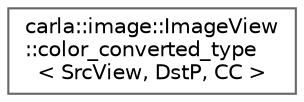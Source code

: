 digraph "类继承关系图"
{
 // INTERACTIVE_SVG=YES
 // LATEX_PDF_SIZE
  bgcolor="transparent";
  edge [fontname=Helvetica,fontsize=10,labelfontname=Helvetica,labelfontsize=10];
  node [fontname=Helvetica,fontsize=10,shape=box,height=0.2,width=0.4];
  rankdir="LR";
  Node0 [id="Node000000",label="carla::image::ImageView\l::color_converted_type\l\< SrcView, DstP, CC \>",height=0.2,width=0.4,color="grey40", fillcolor="white", style="filled",URL="$de/d83/structcarla_1_1image_1_1ImageView_1_1color__converted__type.html",tooltip=" "];
}
